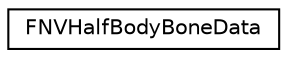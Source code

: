 digraph "Graphical Class Hierarchy"
{
  edge [fontname="Helvetica",fontsize="10",labelfontname="Helvetica",labelfontsize="10"];
  node [fontname="Helvetica",fontsize="10",shape=record];
  rankdir="LR";
  Node1 [label="FNVHalfBodyBoneData",height=0.2,width=0.4,color="black", fillcolor="white", style="filled",URL="$struct_f_n_v_half_body_bone_data.html"];
}
